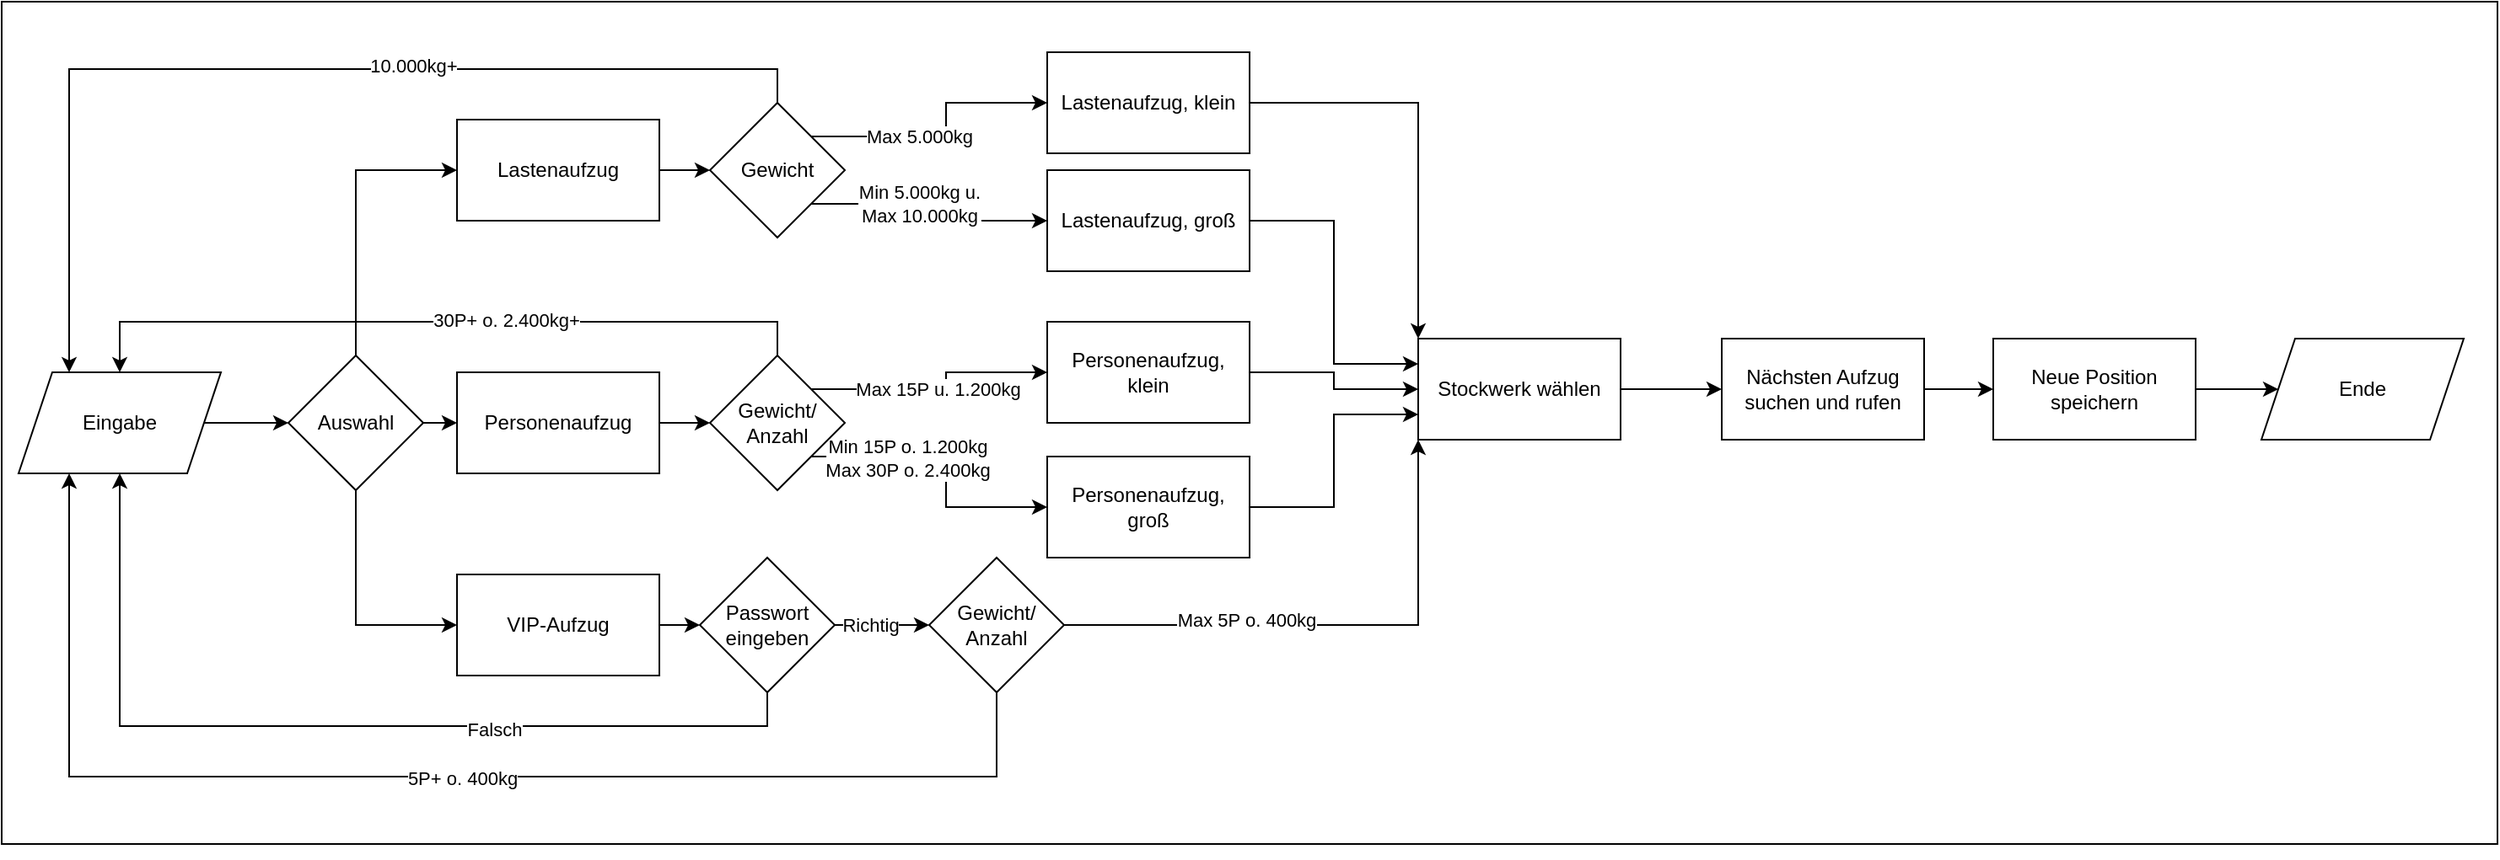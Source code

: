 <mxfile version="14.2.7" type="device"><diagram id="Mk_SuJMbBNU4sDgJ2HH_" name="Page-1"><mxGraphModel dx="1177" dy="743" grid="1" gridSize="10" guides="1" tooltips="1" connect="1" arrows="1" fold="1" page="1" pageScale="1" pageWidth="827" pageHeight="1169" math="0" shadow="0"><root><mxCell id="0"/><mxCell id="1" parent="0"/><mxCell id="2prSbn3PghJUVvLb2iMb-59" value="" style="rounded=0;whiteSpace=wrap;html=1;" vertex="1" parent="1"><mxGeometry y="150" width="1480" height="500" as="geometry"/></mxCell><mxCell id="2prSbn3PghJUVvLb2iMb-13" style="edgeStyle=orthogonalEdgeStyle;rounded=0;orthogonalLoop=1;jettySize=auto;html=1;exitX=1;exitY=0.5;exitDx=0;exitDy=0;entryX=0;entryY=0.5;entryDx=0;entryDy=0;" edge="1" parent="1" source="2prSbn3PghJUVvLb2iMb-2" target="2prSbn3PghJUVvLb2iMb-6"><mxGeometry relative="1" as="geometry"/></mxCell><mxCell id="2prSbn3PghJUVvLb2iMb-2" value="Eingabe" style="shape=parallelogram;perimeter=parallelogramPerimeter;whiteSpace=wrap;html=1;fixedSize=1;" vertex="1" parent="1"><mxGeometry x="10" y="370" width="120" height="60" as="geometry"/></mxCell><mxCell id="2prSbn3PghJUVvLb2iMb-17" style="edgeStyle=orthogonalEdgeStyle;rounded=0;orthogonalLoop=1;jettySize=auto;html=1;exitX=1;exitY=0.5;exitDx=0;exitDy=0;entryX=0;entryY=0.5;entryDx=0;entryDy=0;" edge="1" parent="1" source="2prSbn3PghJUVvLb2iMb-3" target="2prSbn3PghJUVvLb2iMb-7"><mxGeometry relative="1" as="geometry"/></mxCell><mxCell id="2prSbn3PghJUVvLb2iMb-3" value="Lastenaufzug" style="rounded=0;whiteSpace=wrap;html=1;" vertex="1" parent="1"><mxGeometry x="270" y="220" width="120" height="60" as="geometry"/></mxCell><mxCell id="2prSbn3PghJUVvLb2iMb-20" style="edgeStyle=orthogonalEdgeStyle;rounded=0;orthogonalLoop=1;jettySize=auto;html=1;exitX=1;exitY=0.5;exitDx=0;exitDy=0;entryX=0;entryY=0.5;entryDx=0;entryDy=0;" edge="1" parent="1" source="2prSbn3PghJUVvLb2iMb-4" target="2prSbn3PghJUVvLb2iMb-8"><mxGeometry relative="1" as="geometry"/></mxCell><mxCell id="2prSbn3PghJUVvLb2iMb-4" value="Personenaufzug" style="rounded=0;whiteSpace=wrap;html=1;" vertex="1" parent="1"><mxGeometry x="270" y="370" width="120" height="60" as="geometry"/></mxCell><mxCell id="2prSbn3PghJUVvLb2iMb-53" style="edgeStyle=orthogonalEdgeStyle;rounded=0;orthogonalLoop=1;jettySize=auto;html=1;exitX=1;exitY=0.5;exitDx=0;exitDy=0;" edge="1" parent="1" source="2prSbn3PghJUVvLb2iMb-5" target="2prSbn3PghJUVvLb2iMb-23"><mxGeometry relative="1" as="geometry"/></mxCell><mxCell id="2prSbn3PghJUVvLb2iMb-5" value="VIP-Aufzug" style="rounded=0;whiteSpace=wrap;html=1;" vertex="1" parent="1"><mxGeometry x="270" y="490" width="120" height="60" as="geometry"/></mxCell><mxCell id="2prSbn3PghJUVvLb2iMb-14" style="edgeStyle=orthogonalEdgeStyle;rounded=0;orthogonalLoop=1;jettySize=auto;html=1;exitX=0.5;exitY=0;exitDx=0;exitDy=0;entryX=0;entryY=0.5;entryDx=0;entryDy=0;" edge="1" parent="1" source="2prSbn3PghJUVvLb2iMb-6" target="2prSbn3PghJUVvLb2iMb-3"><mxGeometry relative="1" as="geometry"/></mxCell><mxCell id="2prSbn3PghJUVvLb2iMb-15" style="edgeStyle=orthogonalEdgeStyle;rounded=0;orthogonalLoop=1;jettySize=auto;html=1;exitX=1;exitY=0.5;exitDx=0;exitDy=0;entryX=0;entryY=0.5;entryDx=0;entryDy=0;" edge="1" parent="1" source="2prSbn3PghJUVvLb2iMb-6" target="2prSbn3PghJUVvLb2iMb-4"><mxGeometry relative="1" as="geometry"/></mxCell><mxCell id="2prSbn3PghJUVvLb2iMb-26" style="edgeStyle=orthogonalEdgeStyle;rounded=0;orthogonalLoop=1;jettySize=auto;html=1;exitX=0.5;exitY=1;exitDx=0;exitDy=0;entryX=0;entryY=0.5;entryDx=0;entryDy=0;" edge="1" parent="1" source="2prSbn3PghJUVvLb2iMb-6" target="2prSbn3PghJUVvLb2iMb-5"><mxGeometry relative="1" as="geometry"><mxPoint x="190" y="480" as="targetPoint"/></mxGeometry></mxCell><mxCell id="2prSbn3PghJUVvLb2iMb-6" value="Auswahl" style="rhombus;whiteSpace=wrap;html=1;" vertex="1" parent="1"><mxGeometry x="170" y="360" width="80" height="80" as="geometry"/></mxCell><mxCell id="2prSbn3PghJUVvLb2iMb-18" style="edgeStyle=orthogonalEdgeStyle;rounded=0;orthogonalLoop=1;jettySize=auto;html=1;exitX=1;exitY=0;exitDx=0;exitDy=0;entryX=0;entryY=0.5;entryDx=0;entryDy=0;" edge="1" parent="1" source="2prSbn3PghJUVvLb2iMb-7" target="2prSbn3PghJUVvLb2iMb-9"><mxGeometry relative="1" as="geometry"/></mxCell><mxCell id="2prSbn3PghJUVvLb2iMb-29" value="Max 5.000kg" style="edgeLabel;html=1;align=center;verticalAlign=middle;resizable=0;points=[];" vertex="1" connectable="0" parent="2prSbn3PghJUVvLb2iMb-18"><mxGeometry x="-0.2" relative="1" as="geometry"><mxPoint as="offset"/></mxGeometry></mxCell><mxCell id="2prSbn3PghJUVvLb2iMb-19" style="edgeStyle=orthogonalEdgeStyle;rounded=0;orthogonalLoop=1;jettySize=auto;html=1;exitX=1;exitY=1;exitDx=0;exitDy=0;entryX=0;entryY=0.5;entryDx=0;entryDy=0;" edge="1" parent="1" source="2prSbn3PghJUVvLb2iMb-7" target="2prSbn3PghJUVvLb2iMb-10"><mxGeometry relative="1" as="geometry"/></mxCell><mxCell id="2prSbn3PghJUVvLb2iMb-30" value="Min 5.000kg u.&lt;br&gt;Max 10.000kg" style="edgeLabel;html=1;align=center;verticalAlign=middle;resizable=0;points=[];" vertex="1" connectable="0" parent="2prSbn3PghJUVvLb2iMb-19"><mxGeometry x="-0.147" relative="1" as="geometry"><mxPoint as="offset"/></mxGeometry></mxCell><mxCell id="2prSbn3PghJUVvLb2iMb-39" style="edgeStyle=orthogonalEdgeStyle;rounded=0;orthogonalLoop=1;jettySize=auto;html=1;exitX=0.5;exitY=0;exitDx=0;exitDy=0;entryX=0.25;entryY=0;entryDx=0;entryDy=0;" edge="1" parent="1" source="2prSbn3PghJUVvLb2iMb-7" target="2prSbn3PghJUVvLb2iMb-2"><mxGeometry relative="1" as="geometry"/></mxCell><mxCell id="2prSbn3PghJUVvLb2iMb-41" value="10.000kg+" style="edgeLabel;html=1;align=center;verticalAlign=middle;resizable=0;points=[];" vertex="1" connectable="0" parent="2prSbn3PghJUVvLb2iMb-39"><mxGeometry x="-0.239" y="-2" relative="1" as="geometry"><mxPoint as="offset"/></mxGeometry></mxCell><mxCell id="2prSbn3PghJUVvLb2iMb-7" value="Gewicht" style="rhombus;whiteSpace=wrap;html=1;" vertex="1" parent="1"><mxGeometry x="420" y="210" width="80" height="80" as="geometry"/></mxCell><mxCell id="2prSbn3PghJUVvLb2iMb-21" value="Max 15P u. 1.200kg" style="edgeStyle=orthogonalEdgeStyle;rounded=0;orthogonalLoop=1;jettySize=auto;html=1;exitX=1;exitY=0;exitDx=0;exitDy=0;entryX=0;entryY=0.5;entryDx=0;entryDy=0;" edge="1" parent="1" source="2prSbn3PghJUVvLb2iMb-8" target="2prSbn3PghJUVvLb2iMb-11"><mxGeometry relative="1" as="geometry"/></mxCell><mxCell id="2prSbn3PghJUVvLb2iMb-22" style="edgeStyle=orthogonalEdgeStyle;rounded=0;orthogonalLoop=1;jettySize=auto;html=1;exitX=1;exitY=1;exitDx=0;exitDy=0;entryX=0;entryY=0.5;entryDx=0;entryDy=0;" edge="1" parent="1" source="2prSbn3PghJUVvLb2iMb-8" target="2prSbn3PghJUVvLb2iMb-12"><mxGeometry relative="1" as="geometry"><Array as="points"><mxPoint x="560" y="420"/><mxPoint x="560" y="450"/></Array></mxGeometry></mxCell><mxCell id="2prSbn3PghJUVvLb2iMb-31" value="Min 15P o. 1.200kg&lt;br&gt;Max 30P o. 2.400kg" style="edgeLabel;html=1;align=center;verticalAlign=middle;resizable=0;points=[];" vertex="1" connectable="0" parent="2prSbn3PghJUVvLb2iMb-22"><mxGeometry x="-0.329" y="-1" relative="1" as="geometry"><mxPoint as="offset"/></mxGeometry></mxCell><mxCell id="2prSbn3PghJUVvLb2iMb-40" style="edgeStyle=orthogonalEdgeStyle;rounded=0;orthogonalLoop=1;jettySize=auto;html=1;exitX=0.5;exitY=0;exitDx=0;exitDy=0;entryX=0.5;entryY=0;entryDx=0;entryDy=0;" edge="1" parent="1" source="2prSbn3PghJUVvLb2iMb-8" target="2prSbn3PghJUVvLb2iMb-2"><mxGeometry relative="1" as="geometry"/></mxCell><mxCell id="2prSbn3PghJUVvLb2iMb-42" value="30P+ o. 2.400kg+" style="edgeLabel;html=1;align=center;verticalAlign=middle;resizable=0;points=[];" vertex="1" connectable="0" parent="2prSbn3PghJUVvLb2iMb-40"><mxGeometry x="-0.174" y="-1" relative="1" as="geometry"><mxPoint as="offset"/></mxGeometry></mxCell><mxCell id="2prSbn3PghJUVvLb2iMb-8" value="Gewicht/&lt;br&gt;Anzahl" style="rhombus;whiteSpace=wrap;html=1;" vertex="1" parent="1"><mxGeometry x="420" y="360" width="80" height="80" as="geometry"/></mxCell><mxCell id="2prSbn3PghJUVvLb2iMb-34" style="edgeStyle=orthogonalEdgeStyle;rounded=0;orthogonalLoop=1;jettySize=auto;html=1;exitX=1;exitY=0.5;exitDx=0;exitDy=0;entryX=0;entryY=0;entryDx=0;entryDy=0;" edge="1" parent="1" source="2prSbn3PghJUVvLb2iMb-9" target="2prSbn3PghJUVvLb2iMb-33"><mxGeometry relative="1" as="geometry"/></mxCell><mxCell id="2prSbn3PghJUVvLb2iMb-9" value="Lastenaufzug, klein" style="rounded=0;whiteSpace=wrap;html=1;" vertex="1" parent="1"><mxGeometry x="620" y="180" width="120" height="60" as="geometry"/></mxCell><mxCell id="2prSbn3PghJUVvLb2iMb-35" style="edgeStyle=orthogonalEdgeStyle;rounded=0;orthogonalLoop=1;jettySize=auto;html=1;exitX=1;exitY=0.5;exitDx=0;exitDy=0;entryX=0;entryY=0.25;entryDx=0;entryDy=0;" edge="1" parent="1" source="2prSbn3PghJUVvLb2iMb-10" target="2prSbn3PghJUVvLb2iMb-33"><mxGeometry relative="1" as="geometry"/></mxCell><mxCell id="2prSbn3PghJUVvLb2iMb-10" value="Lastenaufzug, groß" style="rounded=0;whiteSpace=wrap;html=1;" vertex="1" parent="1"><mxGeometry x="620" y="250" width="120" height="60" as="geometry"/></mxCell><mxCell id="2prSbn3PghJUVvLb2iMb-36" style="edgeStyle=orthogonalEdgeStyle;rounded=0;orthogonalLoop=1;jettySize=auto;html=1;exitX=1;exitY=0.5;exitDx=0;exitDy=0;entryX=0;entryY=0.5;entryDx=0;entryDy=0;" edge="1" parent="1" source="2prSbn3PghJUVvLb2iMb-11" target="2prSbn3PghJUVvLb2iMb-33"><mxGeometry relative="1" as="geometry"/></mxCell><mxCell id="2prSbn3PghJUVvLb2iMb-11" value="Personenaufzug, klein" style="rounded=0;whiteSpace=wrap;html=1;" vertex="1" parent="1"><mxGeometry x="620" y="340" width="120" height="60" as="geometry"/></mxCell><mxCell id="2prSbn3PghJUVvLb2iMb-37" style="edgeStyle=orthogonalEdgeStyle;rounded=0;orthogonalLoop=1;jettySize=auto;html=1;exitX=1;exitY=0.5;exitDx=0;exitDy=0;entryX=0;entryY=0.75;entryDx=0;entryDy=0;" edge="1" parent="1" source="2prSbn3PghJUVvLb2iMb-12" target="2prSbn3PghJUVvLb2iMb-33"><mxGeometry relative="1" as="geometry"/></mxCell><mxCell id="2prSbn3PghJUVvLb2iMb-12" value="Personenaufzug, groß" style="rounded=0;whiteSpace=wrap;html=1;" vertex="1" parent="1"><mxGeometry x="620" y="420" width="120" height="60" as="geometry"/></mxCell><mxCell id="2prSbn3PghJUVvLb2iMb-24" style="edgeStyle=orthogonalEdgeStyle;rounded=0;orthogonalLoop=1;jettySize=auto;html=1;exitX=1;exitY=0.5;exitDx=0;exitDy=0;entryX=0;entryY=0.5;entryDx=0;entryDy=0;" edge="1" parent="1" source="2prSbn3PghJUVvLb2iMb-23" target="2prSbn3PghJUVvLb2iMb-46"><mxGeometry relative="1" as="geometry"><mxPoint x="400" y="520" as="targetPoint"/></mxGeometry></mxCell><mxCell id="2prSbn3PghJUVvLb2iMb-25" value="Richtig" style="edgeLabel;html=1;align=center;verticalAlign=middle;resizable=0;points=[];" vertex="1" connectable="0" parent="2prSbn3PghJUVvLb2iMb-24"><mxGeometry x="-0.259" relative="1" as="geometry"><mxPoint as="offset"/></mxGeometry></mxCell><mxCell id="2prSbn3PghJUVvLb2iMb-54" style="edgeStyle=orthogonalEdgeStyle;rounded=0;orthogonalLoop=1;jettySize=auto;html=1;exitX=0.5;exitY=1;exitDx=0;exitDy=0;entryX=0.5;entryY=1;entryDx=0;entryDy=0;" edge="1" parent="1" source="2prSbn3PghJUVvLb2iMb-23" target="2prSbn3PghJUVvLb2iMb-2"><mxGeometry relative="1" as="geometry"/></mxCell><mxCell id="2prSbn3PghJUVvLb2iMb-55" value="Falsch" style="edgeLabel;html=1;align=center;verticalAlign=middle;resizable=0;points=[];" vertex="1" connectable="0" parent="2prSbn3PghJUVvLb2iMb-54"><mxGeometry x="-0.343" y="2" relative="1" as="geometry"><mxPoint as="offset"/></mxGeometry></mxCell><mxCell id="2prSbn3PghJUVvLb2iMb-23" value="Passwort&lt;br&gt;eingeben" style="rhombus;whiteSpace=wrap;html=1;" vertex="1" parent="1"><mxGeometry x="414" y="480" width="80" height="80" as="geometry"/></mxCell><mxCell id="2prSbn3PghJUVvLb2iMb-44" style="edgeStyle=orthogonalEdgeStyle;rounded=0;orthogonalLoop=1;jettySize=auto;html=1;exitX=1;exitY=0.5;exitDx=0;exitDy=0;entryX=0;entryY=0.5;entryDx=0;entryDy=0;" edge="1" parent="1" source="2prSbn3PghJUVvLb2iMb-33" target="2prSbn3PghJUVvLb2iMb-57"><mxGeometry relative="1" as="geometry"/></mxCell><mxCell id="2prSbn3PghJUVvLb2iMb-33" value="Stockwerk wählen" style="rounded=0;whiteSpace=wrap;html=1;" vertex="1" parent="1"><mxGeometry x="840" y="350" width="120" height="60" as="geometry"/></mxCell><mxCell id="2prSbn3PghJUVvLb2iMb-43" value="Ende" style="shape=parallelogram;perimeter=parallelogramPerimeter;whiteSpace=wrap;html=1;fixedSize=1;" vertex="1" parent="1"><mxGeometry x="1340" y="350" width="120" height="60" as="geometry"/></mxCell><mxCell id="2prSbn3PghJUVvLb2iMb-47" style="edgeStyle=orthogonalEdgeStyle;rounded=0;orthogonalLoop=1;jettySize=auto;html=1;exitX=1;exitY=0.5;exitDx=0;exitDy=0;entryX=0;entryY=1;entryDx=0;entryDy=0;" edge="1" parent="1" source="2prSbn3PghJUVvLb2iMb-46" target="2prSbn3PghJUVvLb2iMb-33"><mxGeometry relative="1" as="geometry"><mxPoint x="610" y="530" as="targetPoint"/></mxGeometry></mxCell><mxCell id="2prSbn3PghJUVvLb2iMb-50" value="Max 5P o. 400kg" style="edgeLabel;html=1;align=center;verticalAlign=middle;resizable=0;points=[];" vertex="1" connectable="0" parent="2prSbn3PghJUVvLb2iMb-47"><mxGeometry x="-0.324" y="3" relative="1" as="geometry"><mxPoint as="offset"/></mxGeometry></mxCell><mxCell id="2prSbn3PghJUVvLb2iMb-51" style="edgeStyle=orthogonalEdgeStyle;rounded=0;orthogonalLoop=1;jettySize=auto;html=1;exitX=0.5;exitY=1;exitDx=0;exitDy=0;entryX=0.25;entryY=1;entryDx=0;entryDy=0;" edge="1" parent="1" source="2prSbn3PghJUVvLb2iMb-46" target="2prSbn3PghJUVvLb2iMb-2"><mxGeometry relative="1" as="geometry"><Array as="points"><mxPoint x="590" y="610"/><mxPoint x="40" y="610"/></Array></mxGeometry></mxCell><mxCell id="2prSbn3PghJUVvLb2iMb-52" value="5P+ o. 400kg" style="edgeLabel;html=1;align=center;verticalAlign=middle;resizable=0;points=[];" vertex="1" connectable="0" parent="2prSbn3PghJUVvLb2iMb-51"><mxGeometry x="-0.059" y="1" relative="1" as="geometry"><mxPoint as="offset"/></mxGeometry></mxCell><mxCell id="2prSbn3PghJUVvLb2iMb-46" value="Gewicht/&lt;br&gt;Anzahl" style="rhombus;whiteSpace=wrap;html=1;" vertex="1" parent="1"><mxGeometry x="550" y="480" width="80" height="80" as="geometry"/></mxCell><mxCell id="2prSbn3PghJUVvLb2iMb-61" style="edgeStyle=orthogonalEdgeStyle;rounded=0;orthogonalLoop=1;jettySize=auto;html=1;exitX=1;exitY=0.5;exitDx=0;exitDy=0;entryX=0;entryY=0.5;entryDx=0;entryDy=0;" edge="1" parent="1" source="2prSbn3PghJUVvLb2iMb-57" target="2prSbn3PghJUVvLb2iMb-60"><mxGeometry relative="1" as="geometry"/></mxCell><mxCell id="2prSbn3PghJUVvLb2iMb-57" value="Nächsten Aufzug suchen und rufen" style="rounded=0;whiteSpace=wrap;html=1;" vertex="1" parent="1"><mxGeometry x="1020" y="350" width="120" height="60" as="geometry"/></mxCell><mxCell id="2prSbn3PghJUVvLb2iMb-62" style="edgeStyle=orthogonalEdgeStyle;rounded=0;orthogonalLoop=1;jettySize=auto;html=1;exitX=1;exitY=0.5;exitDx=0;exitDy=0;" edge="1" parent="1" source="2prSbn3PghJUVvLb2iMb-60" target="2prSbn3PghJUVvLb2iMb-43"><mxGeometry relative="1" as="geometry"/></mxCell><mxCell id="2prSbn3PghJUVvLb2iMb-60" value="Neue Position speichern" style="rounded=0;whiteSpace=wrap;html=1;" vertex="1" parent="1"><mxGeometry x="1181" y="350" width="120" height="60" as="geometry"/></mxCell><mxCell id="2prSbn3PghJUVvLb2iMb-63" style="edgeStyle=orthogonalEdgeStyle;rounded=0;orthogonalLoop=1;jettySize=auto;html=1;exitX=0.5;exitY=1;exitDx=0;exitDy=0;" edge="1" parent="1" source="2prSbn3PghJUVvLb2iMb-59" target="2prSbn3PghJUVvLb2iMb-59"><mxGeometry relative="1" as="geometry"/></mxCell></root></mxGraphModel></diagram></mxfile>